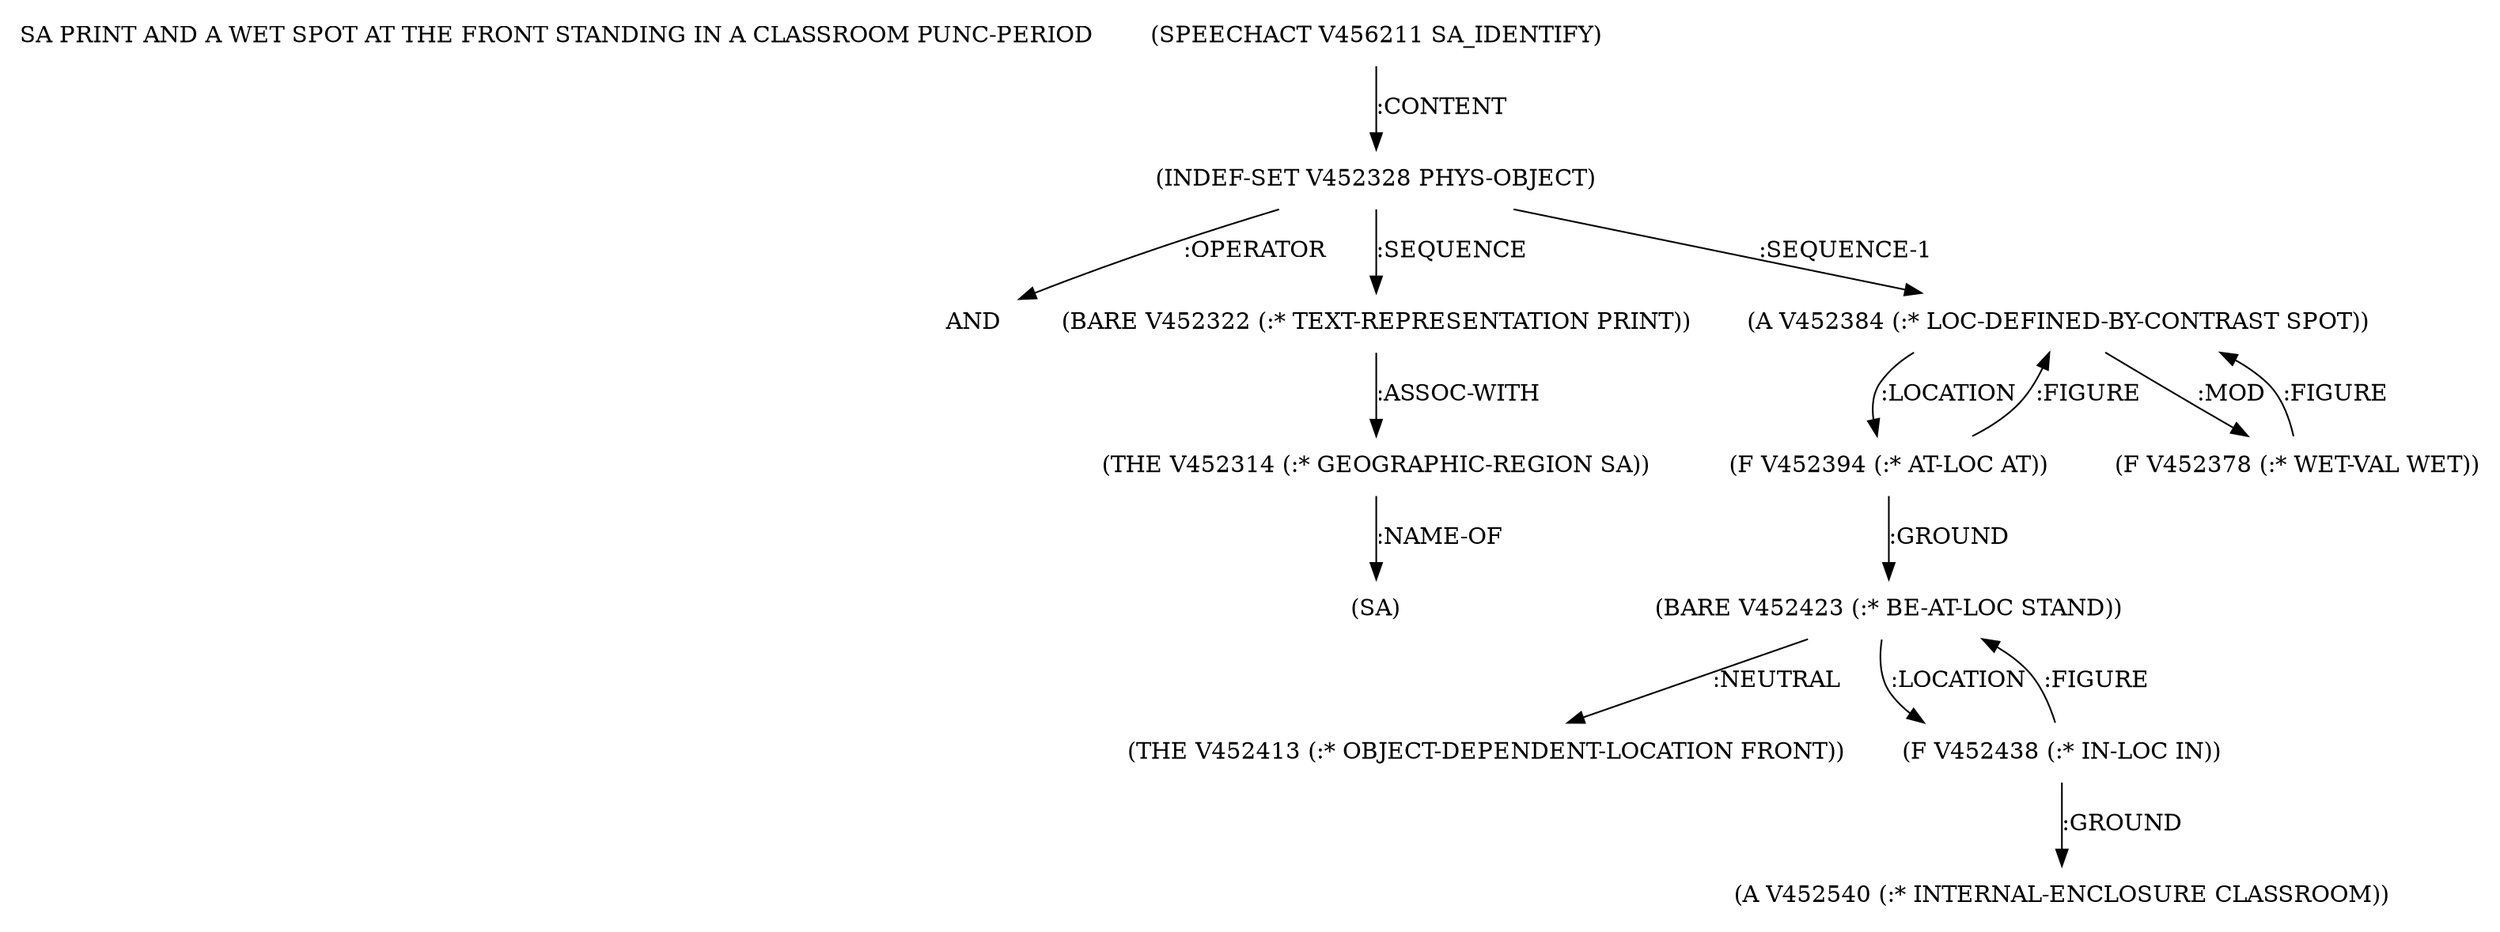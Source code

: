 digraph Terms {
  node [shape=none]
  "SA PRINT AND A WET SPOT AT THE FRONT STANDING IN A CLASSROOM PUNC-PERIOD"
  "V456211" [label="(SPEECHACT V456211 SA_IDENTIFY)"]
  "V456211" -> "V452328" [label=":CONTENT"]
  "V452328" [label="(INDEF-SET V452328 PHYS-OBJECT)"]
  "V452328" -> "NT458563" [label=":OPERATOR"]
  "NT458563" [label="AND"]
  "V452328" -> "V452322" [label=":SEQUENCE"]
  "V452328" -> "V452384" [label=":SEQUENCE-1"]
  "V452322" [label="(BARE V452322 (:* TEXT-REPRESENTATION PRINT))"]
  "V452322" -> "V452314" [label=":ASSOC-WITH"]
  "V452314" [label="(THE V452314 (:* GEOGRAPHIC-REGION SA))"]
  "V452314" -> "NT458564" [label=":NAME-OF"]
  "NT458564" [label="(SA)"]
  "V452384" [label="(A V452384 (:* LOC-DEFINED-BY-CONTRAST SPOT))"]
  "V452384" -> "V452394" [label=":LOCATION"]
  "V452384" -> "V452378" [label=":MOD"]
  "V452378" [label="(F V452378 (:* WET-VAL WET))"]
  "V452378" -> "V452384" [label=":FIGURE"]
  "V452394" [label="(F V452394 (:* AT-LOC AT))"]
  "V452394" -> "V452423" [label=":GROUND"]
  "V452394" -> "V452384" [label=":FIGURE"]
  "V452423" [label="(BARE V452423 (:* BE-AT-LOC STAND))"]
  "V452423" -> "V452413" [label=":NEUTRAL"]
  "V452423" -> "V452438" [label=":LOCATION"]
  "V452413" [label="(THE V452413 (:* OBJECT-DEPENDENT-LOCATION FRONT))"]
  "V452438" [label="(F V452438 (:* IN-LOC IN))"]
  "V452438" -> "V452540" [label=":GROUND"]
  "V452438" -> "V452423" [label=":FIGURE"]
  "V452540" [label="(A V452540 (:* INTERNAL-ENCLOSURE CLASSROOM))"]
}
